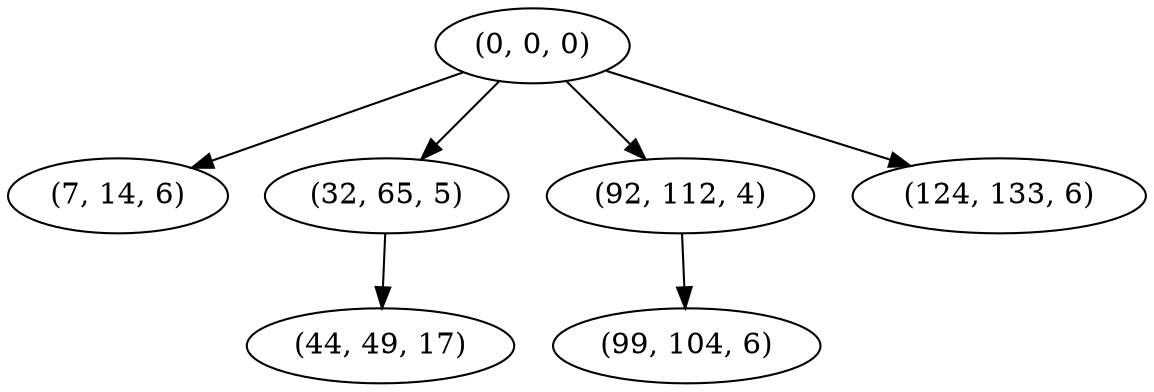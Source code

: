 digraph tree {
    "(0, 0, 0)";
    "(7, 14, 6)";
    "(32, 65, 5)";
    "(44, 49, 17)";
    "(92, 112, 4)";
    "(99, 104, 6)";
    "(124, 133, 6)";
    "(0, 0, 0)" -> "(7, 14, 6)";
    "(0, 0, 0)" -> "(32, 65, 5)";
    "(0, 0, 0)" -> "(92, 112, 4)";
    "(0, 0, 0)" -> "(124, 133, 6)";
    "(32, 65, 5)" -> "(44, 49, 17)";
    "(92, 112, 4)" -> "(99, 104, 6)";
}
